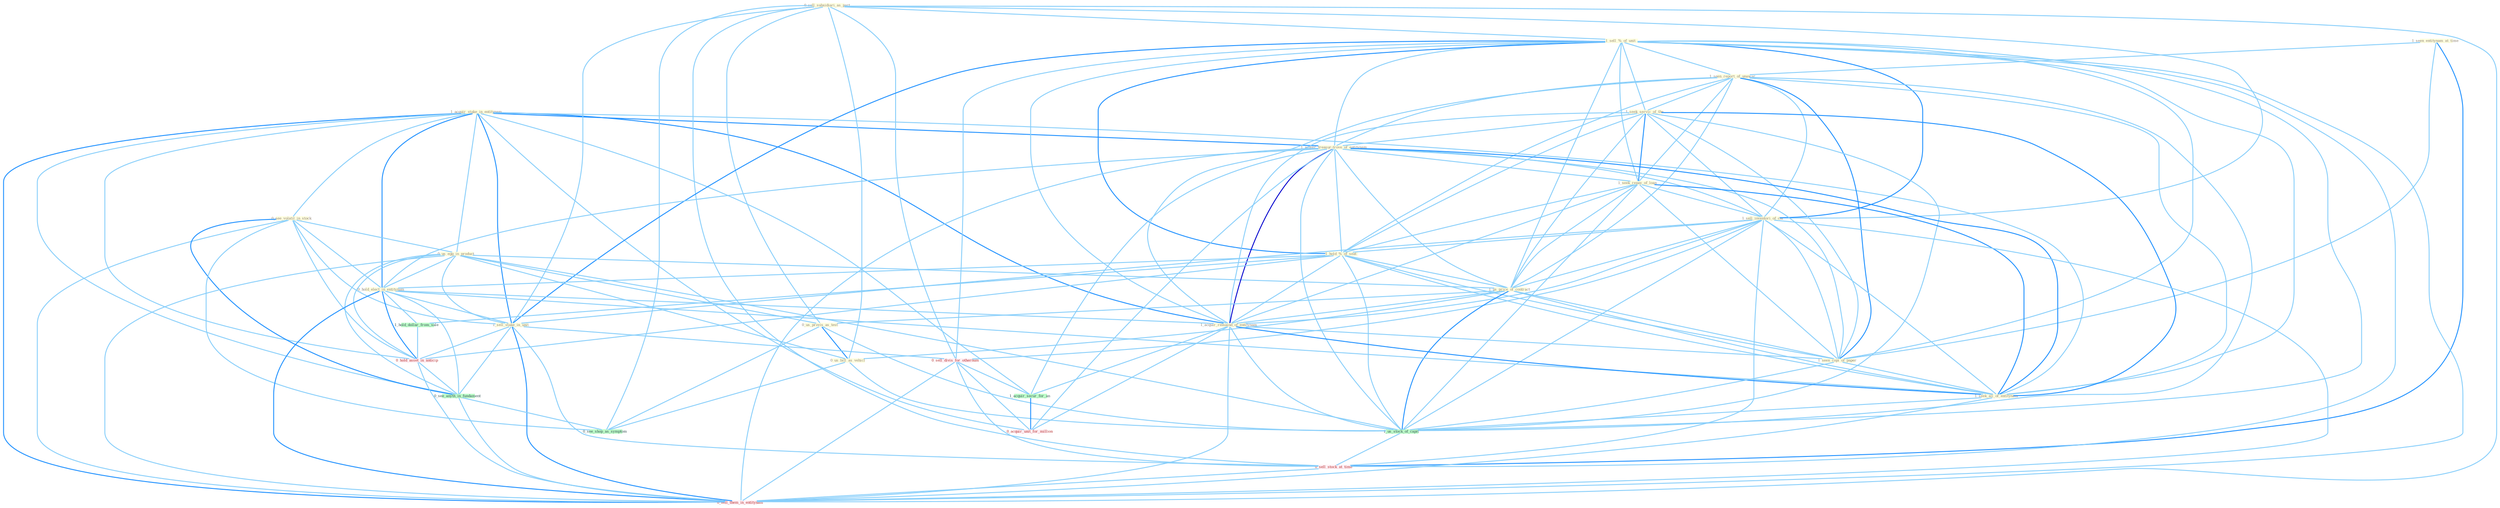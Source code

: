 Graph G{ 
    node
    [shape=polygon,style=filled,width=.5,height=.06,color="#BDFCC9",fixedsize=true,fontsize=4,
    fontcolor="#2f4f4f"];
    {node
    [color="#ffffe0", fontcolor="#8b7d6b"] "1_acquir_stake_in_entitynam " "1_seen_entitynam_at_time " "0_sell_subsidiari_as_part " "1_sell_%_of_unit " "1_seen_report_of_unawar " "0_see_volatil_in_stock " "1_seek_servic_of_the " "0_us_egg_in_product " "1_acquir_treasur-trove_of_entitynam " "1_seek_repay_of_loan " "1_sell_inventori_of_car " "1_hold_%_of_seat " "1_us_price_of_contract " "0_hold_elect_in_entitynam " "0_us_provis_as_test " "1_acquir_remaind_of_entitynam " "0_us_bill_as_vehicl " "1_sell_stake_in_unit " "1_seen_copi_of_paper " "1_seek_all_of_entitynam "}
{node [color="#fff0f5", fontcolor="#b22222"] "0_sell_divis_for_othernum " "0_hold_asset_in_anticip " "0_sell_stock_at_time " "0_acquir_unit_for_million " "0_sell_them_in_entitynam "}
edge [color="#B0E2FF"];

	"1_acquir_stake_in_entitynam " -- "0_see_volatil_in_stock " [w="1", color="#87cefa" ];
	"1_acquir_stake_in_entitynam " -- "0_us_egg_in_product " [w="1", color="#87cefa" ];
	"1_acquir_stake_in_entitynam " -- "1_acquir_treasur-trove_of_entitynam " [w="2", color="#1e90ff" , len=0.8];
	"1_acquir_stake_in_entitynam " -- "0_hold_elect_in_entitynam " [w="2", color="#1e90ff" , len=0.8];
	"1_acquir_stake_in_entitynam " -- "1_acquir_remaind_of_entitynam " [w="2", color="#1e90ff" , len=0.8];
	"1_acquir_stake_in_entitynam " -- "1_sell_stake_in_unit " [w="2", color="#1e90ff" , len=0.8];
	"1_acquir_stake_in_entitynam " -- "1_seek_all_of_entitynam " [w="1", color="#87cefa" ];
	"1_acquir_stake_in_entitynam " -- "1_acquir_secur_for_an " [w="1", color="#87cefa" ];
	"1_acquir_stake_in_entitynam " -- "0_hold_asset_in_anticip " [w="1", color="#87cefa" ];
	"1_acquir_stake_in_entitynam " -- "0_see_anyth_in_fundament " [w="1", color="#87cefa" ];
	"1_acquir_stake_in_entitynam " -- "0_acquir_unit_for_million " [w="1", color="#87cefa" ];
	"1_acquir_stake_in_entitynam " -- "0_sell_them_in_entitynam " [w="2", color="#1e90ff" , len=0.8];
	"1_seen_entitynam_at_time " -- "1_seen_report_of_unawar " [w="1", color="#87cefa" ];
	"1_seen_entitynam_at_time " -- "1_seen_copi_of_paper " [w="1", color="#87cefa" ];
	"1_seen_entitynam_at_time " -- "0_sell_stock_at_time " [w="2", color="#1e90ff" , len=0.8];
	"0_sell_subsidiari_as_part " -- "1_sell_%_of_unit " [w="1", color="#87cefa" ];
	"0_sell_subsidiari_as_part " -- "1_sell_inventori_of_car " [w="1", color="#87cefa" ];
	"0_sell_subsidiari_as_part " -- "0_us_provis_as_test " [w="1", color="#87cefa" ];
	"0_sell_subsidiari_as_part " -- "0_us_bill_as_vehicl " [w="1", color="#87cefa" ];
	"0_sell_subsidiari_as_part " -- "1_sell_stake_in_unit " [w="1", color="#87cefa" ];
	"0_sell_subsidiari_as_part " -- "0_sell_divis_for_othernum " [w="1", color="#87cefa" ];
	"0_sell_subsidiari_as_part " -- "0_sell_stock_at_time " [w="1", color="#87cefa" ];
	"0_sell_subsidiari_as_part " -- "0_see_shop_as_symptom " [w="1", color="#87cefa" ];
	"0_sell_subsidiari_as_part " -- "0_sell_them_in_entitynam " [w="1", color="#87cefa" ];
	"1_sell_%_of_unit " -- "1_seen_report_of_unawar " [w="1", color="#87cefa" ];
	"1_sell_%_of_unit " -- "1_seek_servic_of_the " [w="1", color="#87cefa" ];
	"1_sell_%_of_unit " -- "1_acquir_treasur-trove_of_entitynam " [w="1", color="#87cefa" ];
	"1_sell_%_of_unit " -- "1_seek_repay_of_loan " [w="1", color="#87cefa" ];
	"1_sell_%_of_unit " -- "1_sell_inventori_of_car " [w="2", color="#1e90ff" , len=0.8];
	"1_sell_%_of_unit " -- "1_hold_%_of_seat " [w="2", color="#1e90ff" , len=0.8];
	"1_sell_%_of_unit " -- "1_us_price_of_contract " [w="1", color="#87cefa" ];
	"1_sell_%_of_unit " -- "1_acquir_remaind_of_entitynam " [w="1", color="#87cefa" ];
	"1_sell_%_of_unit " -- "1_sell_stake_in_unit " [w="2", color="#1e90ff" , len=0.8];
	"1_sell_%_of_unit " -- "1_seen_copi_of_paper " [w="1", color="#87cefa" ];
	"1_sell_%_of_unit " -- "1_seek_all_of_entitynam " [w="1", color="#87cefa" ];
	"1_sell_%_of_unit " -- "0_sell_divis_for_othernum " [w="1", color="#87cefa" ];
	"1_sell_%_of_unit " -- "1_us_stock_of_capit " [w="1", color="#87cefa" ];
	"1_sell_%_of_unit " -- "0_sell_stock_at_time " [w="1", color="#87cefa" ];
	"1_sell_%_of_unit " -- "0_sell_them_in_entitynam " [w="1", color="#87cefa" ];
	"1_seen_report_of_unawar " -- "1_seek_servic_of_the " [w="1", color="#87cefa" ];
	"1_seen_report_of_unawar " -- "1_acquir_treasur-trove_of_entitynam " [w="1", color="#87cefa" ];
	"1_seen_report_of_unawar " -- "1_seek_repay_of_loan " [w="1", color="#87cefa" ];
	"1_seen_report_of_unawar " -- "1_sell_inventori_of_car " [w="1", color="#87cefa" ];
	"1_seen_report_of_unawar " -- "1_hold_%_of_seat " [w="1", color="#87cefa" ];
	"1_seen_report_of_unawar " -- "1_us_price_of_contract " [w="1", color="#87cefa" ];
	"1_seen_report_of_unawar " -- "1_acquir_remaind_of_entitynam " [w="1", color="#87cefa" ];
	"1_seen_report_of_unawar " -- "1_seen_copi_of_paper " [w="2", color="#1e90ff" , len=0.8];
	"1_seen_report_of_unawar " -- "1_seek_all_of_entitynam " [w="1", color="#87cefa" ];
	"1_seen_report_of_unawar " -- "1_us_stock_of_capit " [w="1", color="#87cefa" ];
	"0_see_volatil_in_stock " -- "0_us_egg_in_product " [w="1", color="#87cefa" ];
	"0_see_volatil_in_stock " -- "0_hold_elect_in_entitynam " [w="1", color="#87cefa" ];
	"0_see_volatil_in_stock " -- "1_sell_stake_in_unit " [w="1", color="#87cefa" ];
	"0_see_volatil_in_stock " -- "0_hold_asset_in_anticip " [w="1", color="#87cefa" ];
	"0_see_volatil_in_stock " -- "0_see_anyth_in_fundament " [w="2", color="#1e90ff" , len=0.8];
	"0_see_volatil_in_stock " -- "0_see_shop_as_symptom " [w="1", color="#87cefa" ];
	"0_see_volatil_in_stock " -- "0_sell_them_in_entitynam " [w="1", color="#87cefa" ];
	"1_seek_servic_of_the " -- "1_acquir_treasur-trove_of_entitynam " [w="1", color="#87cefa" ];
	"1_seek_servic_of_the " -- "1_seek_repay_of_loan " [w="2", color="#1e90ff" , len=0.8];
	"1_seek_servic_of_the " -- "1_sell_inventori_of_car " [w="1", color="#87cefa" ];
	"1_seek_servic_of_the " -- "1_hold_%_of_seat " [w="1", color="#87cefa" ];
	"1_seek_servic_of_the " -- "1_us_price_of_contract " [w="1", color="#87cefa" ];
	"1_seek_servic_of_the " -- "1_acquir_remaind_of_entitynam " [w="1", color="#87cefa" ];
	"1_seek_servic_of_the " -- "1_seen_copi_of_paper " [w="1", color="#87cefa" ];
	"1_seek_servic_of_the " -- "1_seek_all_of_entitynam " [w="2", color="#1e90ff" , len=0.8];
	"1_seek_servic_of_the " -- "1_us_stock_of_capit " [w="1", color="#87cefa" ];
	"0_us_egg_in_product " -- "1_us_price_of_contract " [w="1", color="#87cefa" ];
	"0_us_egg_in_product " -- "0_hold_elect_in_entitynam " [w="1", color="#87cefa" ];
	"0_us_egg_in_product " -- "0_us_provis_as_test " [w="1", color="#87cefa" ];
	"0_us_egg_in_product " -- "0_us_bill_as_vehicl " [w="1", color="#87cefa" ];
	"0_us_egg_in_product " -- "1_sell_stake_in_unit " [w="1", color="#87cefa" ];
	"0_us_egg_in_product " -- "1_us_stock_of_capit " [w="1", color="#87cefa" ];
	"0_us_egg_in_product " -- "0_hold_asset_in_anticip " [w="1", color="#87cefa" ];
	"0_us_egg_in_product " -- "0_see_anyth_in_fundament " [w="1", color="#87cefa" ];
	"0_us_egg_in_product " -- "0_sell_them_in_entitynam " [w="1", color="#87cefa" ];
	"1_acquir_treasur-trove_of_entitynam " -- "1_seek_repay_of_loan " [w="1", color="#87cefa" ];
	"1_acquir_treasur-trove_of_entitynam " -- "1_sell_inventori_of_car " [w="1", color="#87cefa" ];
	"1_acquir_treasur-trove_of_entitynam " -- "1_hold_%_of_seat " [w="1", color="#87cefa" ];
	"1_acquir_treasur-trove_of_entitynam " -- "1_us_price_of_contract " [w="1", color="#87cefa" ];
	"1_acquir_treasur-trove_of_entitynam " -- "0_hold_elect_in_entitynam " [w="1", color="#87cefa" ];
	"1_acquir_treasur-trove_of_entitynam " -- "1_acquir_remaind_of_entitynam " [w="3", color="#0000cd" , len=0.6];
	"1_acquir_treasur-trove_of_entitynam " -- "1_seen_copi_of_paper " [w="1", color="#87cefa" ];
	"1_acquir_treasur-trove_of_entitynam " -- "1_seek_all_of_entitynam " [w="2", color="#1e90ff" , len=0.8];
	"1_acquir_treasur-trove_of_entitynam " -- "1_acquir_secur_for_an " [w="1", color="#87cefa" ];
	"1_acquir_treasur-trove_of_entitynam " -- "1_us_stock_of_capit " [w="1", color="#87cefa" ];
	"1_acquir_treasur-trove_of_entitynam " -- "0_acquir_unit_for_million " [w="1", color="#87cefa" ];
	"1_acquir_treasur-trove_of_entitynam " -- "0_sell_them_in_entitynam " [w="1", color="#87cefa" ];
	"1_seek_repay_of_loan " -- "1_sell_inventori_of_car " [w="1", color="#87cefa" ];
	"1_seek_repay_of_loan " -- "1_hold_%_of_seat " [w="1", color="#87cefa" ];
	"1_seek_repay_of_loan " -- "1_us_price_of_contract " [w="1", color="#87cefa" ];
	"1_seek_repay_of_loan " -- "1_acquir_remaind_of_entitynam " [w="1", color="#87cefa" ];
	"1_seek_repay_of_loan " -- "1_seen_copi_of_paper " [w="1", color="#87cefa" ];
	"1_seek_repay_of_loan " -- "1_seek_all_of_entitynam " [w="2", color="#1e90ff" , len=0.8];
	"1_seek_repay_of_loan " -- "1_us_stock_of_capit " [w="1", color="#87cefa" ];
	"1_sell_inventori_of_car " -- "1_hold_%_of_seat " [w="1", color="#87cefa" ];
	"1_sell_inventori_of_car " -- "1_us_price_of_contract " [w="1", color="#87cefa" ];
	"1_sell_inventori_of_car " -- "1_acquir_remaind_of_entitynam " [w="1", color="#87cefa" ];
	"1_sell_inventori_of_car " -- "1_sell_stake_in_unit " [w="1", color="#87cefa" ];
	"1_sell_inventori_of_car " -- "1_seen_copi_of_paper " [w="1", color="#87cefa" ];
	"1_sell_inventori_of_car " -- "1_seek_all_of_entitynam " [w="1", color="#87cefa" ];
	"1_sell_inventori_of_car " -- "0_sell_divis_for_othernum " [w="1", color="#87cefa" ];
	"1_sell_inventori_of_car " -- "1_us_stock_of_capit " [w="1", color="#87cefa" ];
	"1_sell_inventori_of_car " -- "0_sell_stock_at_time " [w="1", color="#87cefa" ];
	"1_sell_inventori_of_car " -- "0_sell_them_in_entitynam " [w="1", color="#87cefa" ];
	"1_hold_%_of_seat " -- "1_us_price_of_contract " [w="1", color="#87cefa" ];
	"1_hold_%_of_seat " -- "0_hold_elect_in_entitynam " [w="1", color="#87cefa" ];
	"1_hold_%_of_seat " -- "1_acquir_remaind_of_entitynam " [w="1", color="#87cefa" ];
	"1_hold_%_of_seat " -- "1_seen_copi_of_paper " [w="1", color="#87cefa" ];
	"1_hold_%_of_seat " -- "1_seek_all_of_entitynam " [w="1", color="#87cefa" ];
	"1_hold_%_of_seat " -- "1_us_stock_of_capit " [w="1", color="#87cefa" ];
	"1_hold_%_of_seat " -- "1_hold_dollar_from_sale " [w="1", color="#87cefa" ];
	"1_hold_%_of_seat " -- "0_hold_asset_in_anticip " [w="1", color="#87cefa" ];
	"1_us_price_of_contract " -- "0_us_provis_as_test " [w="1", color="#87cefa" ];
	"1_us_price_of_contract " -- "1_acquir_remaind_of_entitynam " [w="1", color="#87cefa" ];
	"1_us_price_of_contract " -- "0_us_bill_as_vehicl " [w="1", color="#87cefa" ];
	"1_us_price_of_contract " -- "1_seen_copi_of_paper " [w="1", color="#87cefa" ];
	"1_us_price_of_contract " -- "1_seek_all_of_entitynam " [w="1", color="#87cefa" ];
	"1_us_price_of_contract " -- "1_us_stock_of_capit " [w="2", color="#1e90ff" , len=0.8];
	"0_hold_elect_in_entitynam " -- "1_acquir_remaind_of_entitynam " [w="1", color="#87cefa" ];
	"0_hold_elect_in_entitynam " -- "1_sell_stake_in_unit " [w="1", color="#87cefa" ];
	"0_hold_elect_in_entitynam " -- "1_seek_all_of_entitynam " [w="1", color="#87cefa" ];
	"0_hold_elect_in_entitynam " -- "1_hold_dollar_from_sale " [w="1", color="#87cefa" ];
	"0_hold_elect_in_entitynam " -- "0_hold_asset_in_anticip " [w="2", color="#1e90ff" , len=0.8];
	"0_hold_elect_in_entitynam " -- "0_see_anyth_in_fundament " [w="1", color="#87cefa" ];
	"0_hold_elect_in_entitynam " -- "0_sell_them_in_entitynam " [w="2", color="#1e90ff" , len=0.8];
	"0_us_provis_as_test " -- "0_us_bill_as_vehicl " [w="2", color="#1e90ff" , len=0.8];
	"0_us_provis_as_test " -- "1_us_stock_of_capit " [w="1", color="#87cefa" ];
	"0_us_provis_as_test " -- "0_see_shop_as_symptom " [w="1", color="#87cefa" ];
	"1_acquir_remaind_of_entitynam " -- "1_seen_copi_of_paper " [w="1", color="#87cefa" ];
	"1_acquir_remaind_of_entitynam " -- "1_seek_all_of_entitynam " [w="2", color="#1e90ff" , len=0.8];
	"1_acquir_remaind_of_entitynam " -- "1_acquir_secur_for_an " [w="1", color="#87cefa" ];
	"1_acquir_remaind_of_entitynam " -- "1_us_stock_of_capit " [w="1", color="#87cefa" ];
	"1_acquir_remaind_of_entitynam " -- "0_acquir_unit_for_million " [w="1", color="#87cefa" ];
	"1_acquir_remaind_of_entitynam " -- "0_sell_them_in_entitynam " [w="1", color="#87cefa" ];
	"0_us_bill_as_vehicl " -- "1_us_stock_of_capit " [w="1", color="#87cefa" ];
	"0_us_bill_as_vehicl " -- "0_see_shop_as_symptom " [w="1", color="#87cefa" ];
	"1_sell_stake_in_unit " -- "0_sell_divis_for_othernum " [w="1", color="#87cefa" ];
	"1_sell_stake_in_unit " -- "0_hold_asset_in_anticip " [w="1", color="#87cefa" ];
	"1_sell_stake_in_unit " -- "0_sell_stock_at_time " [w="1", color="#87cefa" ];
	"1_sell_stake_in_unit " -- "0_see_anyth_in_fundament " [w="1", color="#87cefa" ];
	"1_sell_stake_in_unit " -- "0_sell_them_in_entitynam " [w="2", color="#1e90ff" , len=0.8];
	"1_seen_copi_of_paper " -- "1_seek_all_of_entitynam " [w="1", color="#87cefa" ];
	"1_seen_copi_of_paper " -- "1_us_stock_of_capit " [w="1", color="#87cefa" ];
	"1_seek_all_of_entitynam " -- "1_us_stock_of_capit " [w="1", color="#87cefa" ];
	"1_seek_all_of_entitynam " -- "0_sell_them_in_entitynam " [w="1", color="#87cefa" ];
	"0_sell_divis_for_othernum " -- "1_acquir_secur_for_an " [w="1", color="#87cefa" ];
	"0_sell_divis_for_othernum " -- "0_sell_stock_at_time " [w="1", color="#87cefa" ];
	"0_sell_divis_for_othernum " -- "0_acquir_unit_for_million " [w="1", color="#87cefa" ];
	"0_sell_divis_for_othernum " -- "0_sell_them_in_entitynam " [w="1", color="#87cefa" ];
	"1_acquir_secur_for_an " -- "0_acquir_unit_for_million " [w="2", color="#1e90ff" , len=0.8];
	"1_us_stock_of_capit " -- "0_sell_stock_at_time " [w="1", color="#87cefa" ];
	"1_hold_dollar_from_sale " -- "0_hold_asset_in_anticip " [w="1", color="#87cefa" ];
	"0_hold_asset_in_anticip " -- "0_see_anyth_in_fundament " [w="1", color="#87cefa" ];
	"0_hold_asset_in_anticip " -- "0_sell_them_in_entitynam " [w="1", color="#87cefa" ];
	"0_sell_stock_at_time " -- "0_sell_them_in_entitynam " [w="1", color="#87cefa" ];
	"0_see_anyth_in_fundament " -- "0_see_shop_as_symptom " [w="1", color="#87cefa" ];
	"0_see_anyth_in_fundament " -- "0_sell_them_in_entitynam " [w="1", color="#87cefa" ];
}